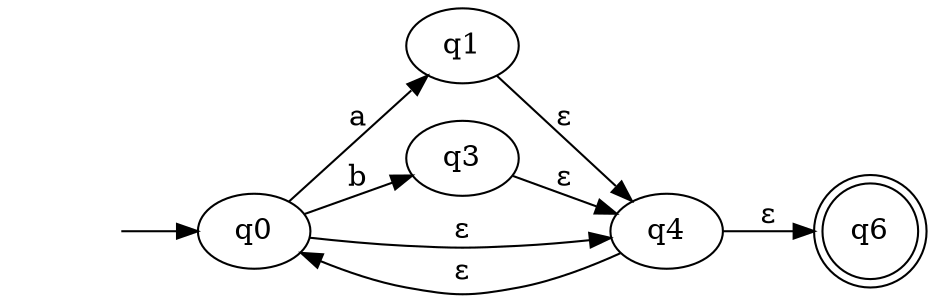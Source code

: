 digraph graph_2
{
	rankdir =  LR; node_start [label = "", shape = none]; 
	node_start ->  q0; 
	q6 [label =q6, shape = doublecircle]; 
	q0 -> q1 [label=a]; 
	q0 -> q3 [label=b]; 
	q3 -> q4 [label=ε]; 
	q1 -> q4 [label=ε]; 
	q0 -> q4 [label=ε]; 
	q4 -> q0 [label=ε]; 
	q4 -> q6 [label=ε]; 
}